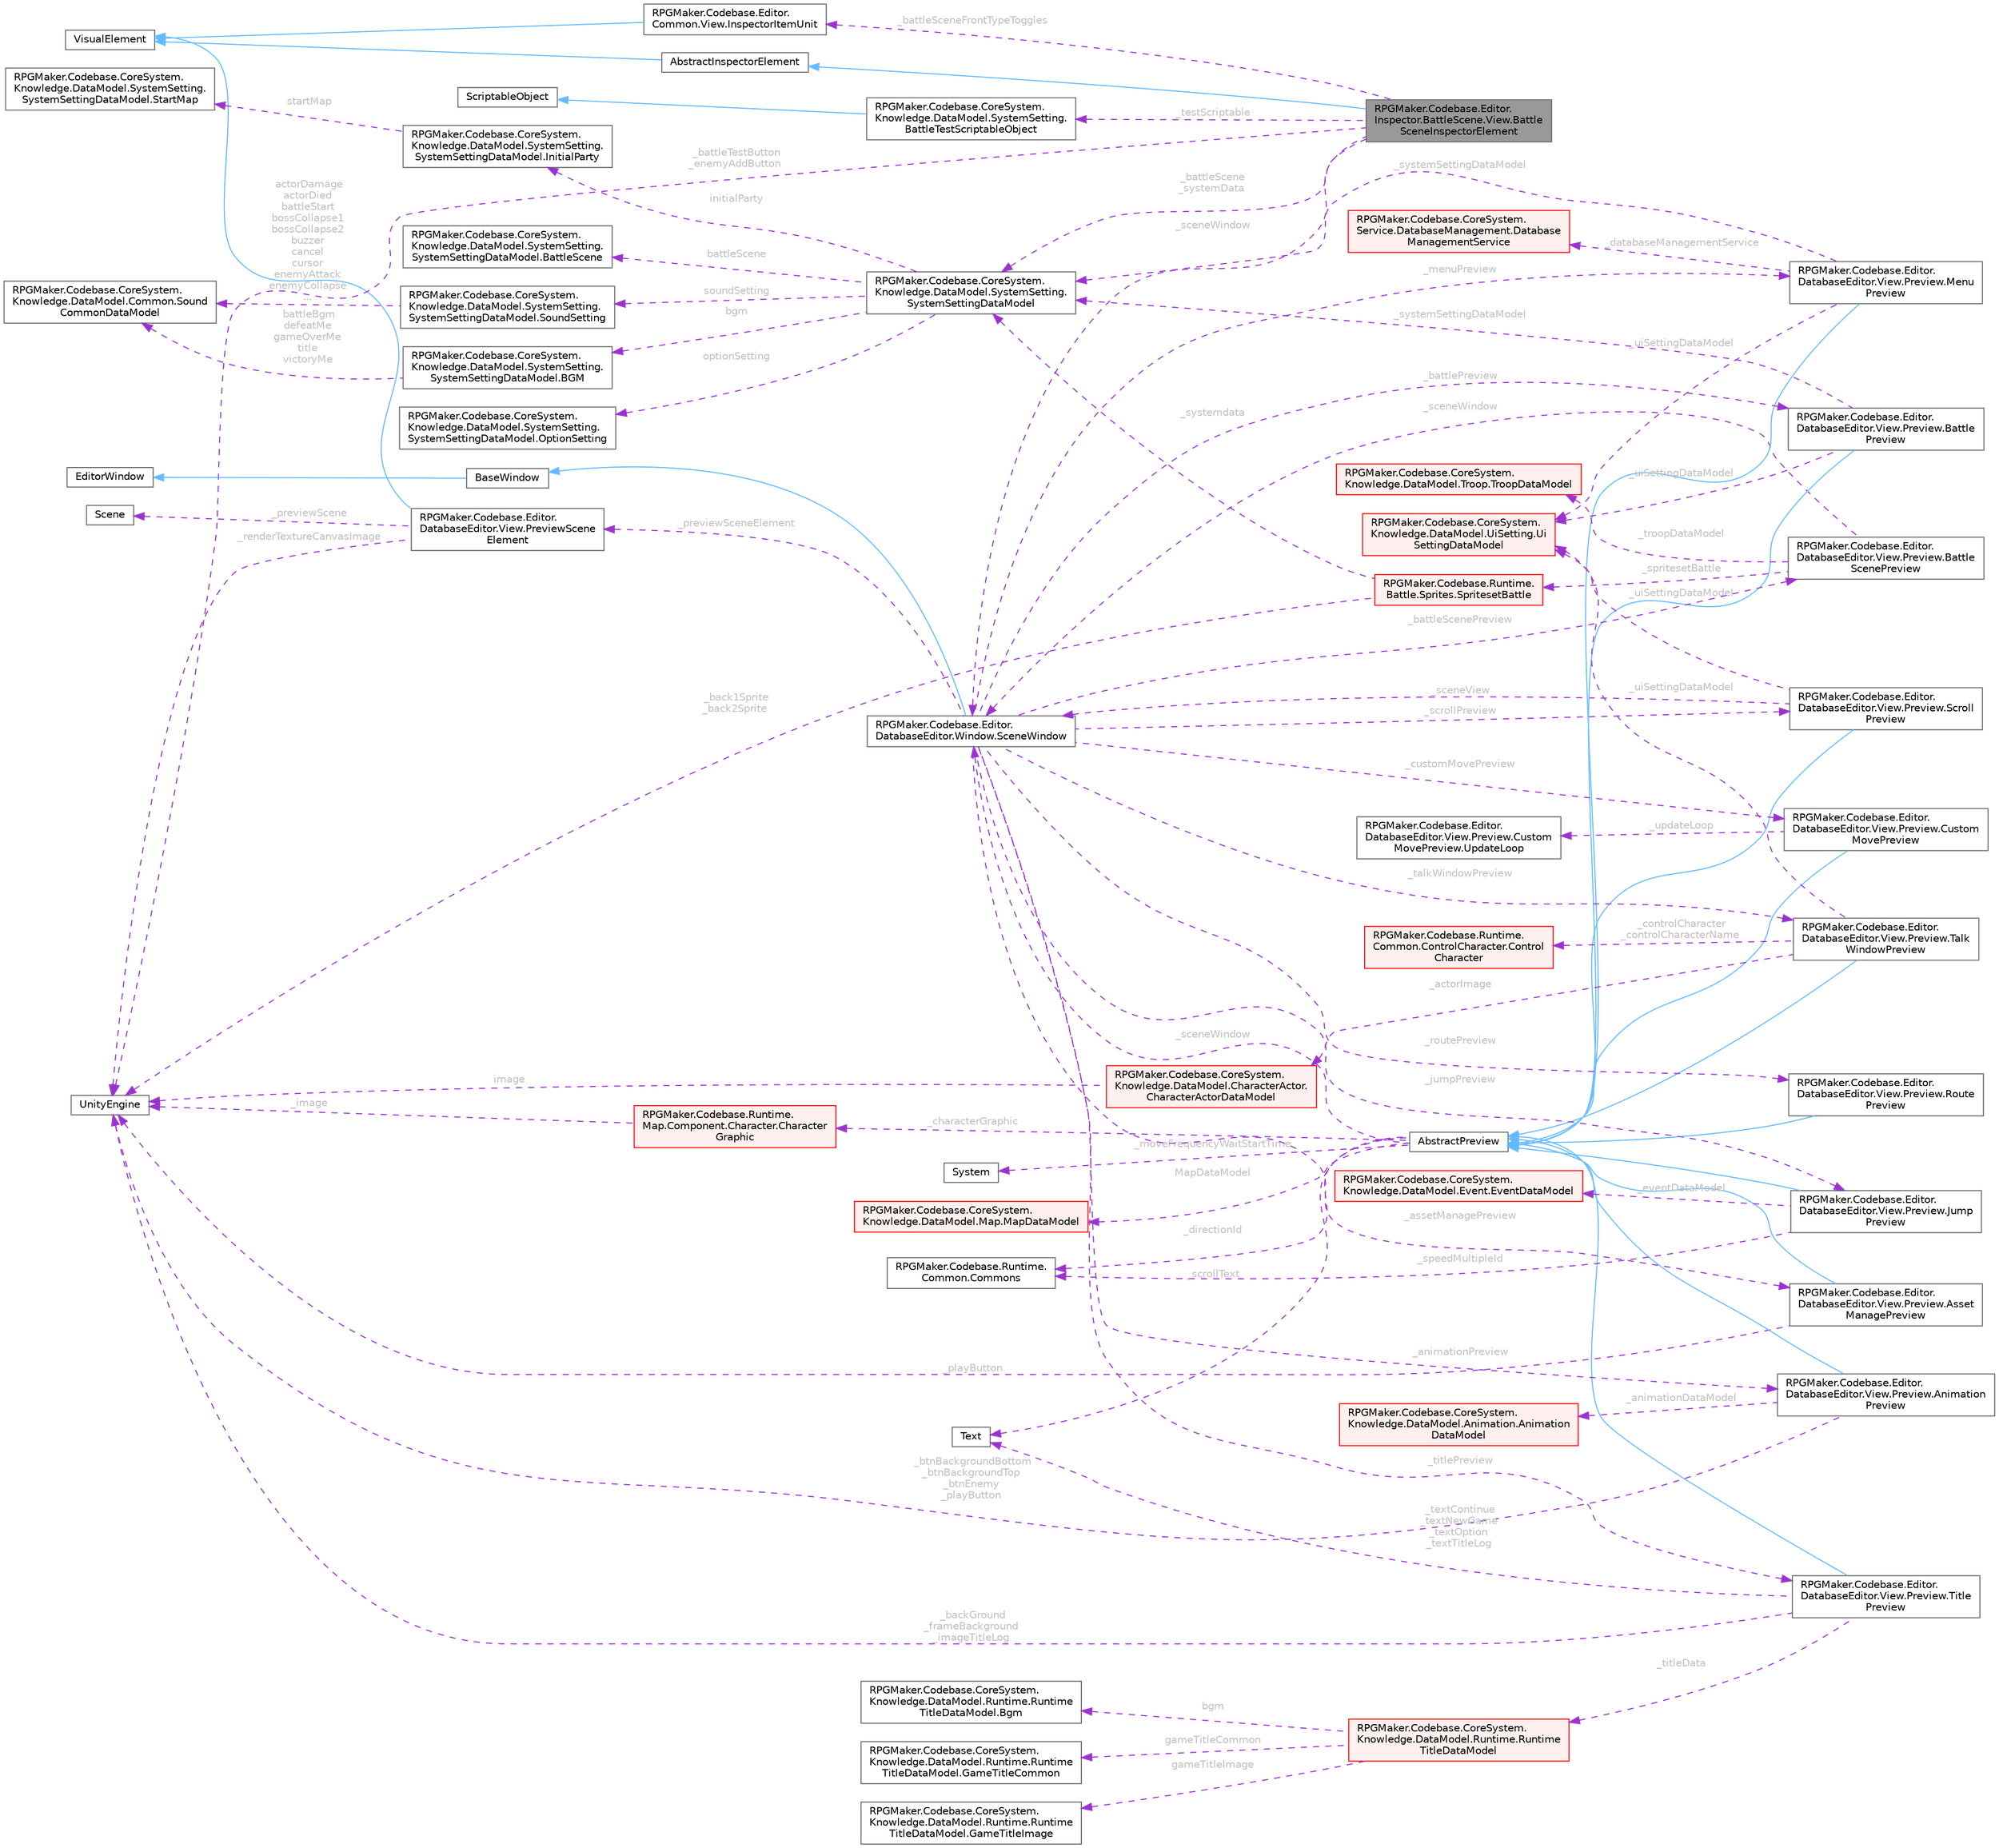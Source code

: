 digraph "RPGMaker.Codebase.Editor.Inspector.BattleScene.View.BattleSceneInspectorElement"
{
 // LATEX_PDF_SIZE
  bgcolor="transparent";
  edge [fontname=Helvetica,fontsize=10,labelfontname=Helvetica,labelfontsize=10];
  node [fontname=Helvetica,fontsize=10,shape=box,height=0.2,width=0.4];
  rankdir="LR";
  Node1 [id="Node000001",label="RPGMaker.Codebase.Editor.\lInspector.BattleScene.View.Battle\lSceneInspectorElement",height=0.2,width=0.4,color="gray40", fillcolor="grey60", style="filled", fontcolor="black",tooltip=" "];
  Node2 -> Node1 [id="edge1_Node000001_Node000002",dir="back",color="steelblue1",style="solid",tooltip=" "];
  Node2 [id="Node000002",label="AbstractInspectorElement",height=0.2,width=0.4,color="gray40", fillcolor="white", style="filled",URL="$d5/d42/class_r_p_g_maker_1_1_codebase_1_1_editor_1_1_inspector_1_1_abstract_inspector_element.html",tooltip=" "];
  Node3 -> Node2 [id="edge2_Node000002_Node000003",dir="back",color="steelblue1",style="solid",tooltip=" "];
  Node3 [id="Node000003",label="VisualElement",height=0.2,width=0.4,color="gray40", fillcolor="white", style="filled",tooltip=" "];
  Node4 -> Node1 [id="edge3_Node000001_Node000004",dir="back",color="darkorchid3",style="dashed",tooltip=" ",label=" _battleScene\n_systemData",fontcolor="grey" ];
  Node4 [id="Node000004",label="RPGMaker.Codebase.CoreSystem.\lKnowledge.DataModel.SystemSetting.\lSystemSettingDataModel",height=0.2,width=0.4,color="gray40", fillcolor="white", style="filled",URL="$d0/dd2/class_r_p_g_maker_1_1_codebase_1_1_core_system_1_1_knowledge_1_1_data_model_1_1_system_setting_1_1_system_setting_data_model.html",tooltip="システム設定データ・モデル"];
  Node5 -> Node4 [id="edge4_Node000004_Node000005",dir="back",color="darkorchid3",style="dashed",tooltip=" ",label=" battleScene",fontcolor="grey" ];
  Node5 [id="Node000005",label="RPGMaker.Codebase.CoreSystem.\lKnowledge.DataModel.SystemSetting.\lSystemSettingDataModel.BattleScene",height=0.2,width=0.4,color="gray40", fillcolor="white", style="filled",URL="$df/d0c/class_r_p_g_maker_1_1_codebase_1_1_core_system_1_1_knowledge_1_1_data_model_1_1_system_setting_17ce0ed53697912195b01e8a552e37932.html",tooltip=" "];
  Node6 -> Node4 [id="edge5_Node000004_Node000006",dir="back",color="darkorchid3",style="dashed",tooltip=" ",label=" bgm",fontcolor="grey" ];
  Node6 [id="Node000006",label="RPGMaker.Codebase.CoreSystem.\lKnowledge.DataModel.SystemSetting.\lSystemSettingDataModel.BGM",height=0.2,width=0.4,color="gray40", fillcolor="white", style="filled",URL="$d8/d7d/class_r_p_g_maker_1_1_codebase_1_1_core_system_1_1_knowledge_1_1_data_model_1_1_system_setting_13c37c0ac7a3e126c1b06c1462a6db3a9.html",tooltip=" "];
  Node7 -> Node6 [id="edge6_Node000006_Node000007",dir="back",color="darkorchid3",style="dashed",tooltip=" ",label=" battleBgm\ndefeatMe\ngameOverMe\ntitle\nvictoryMe",fontcolor="grey" ];
  Node7 [id="Node000007",label="RPGMaker.Codebase.CoreSystem.\lKnowledge.DataModel.Common.Sound\lCommonDataModel",height=0.2,width=0.4,color="gray40", fillcolor="white", style="filled",URL="$df/dcd/class_r_p_g_maker_1_1_codebase_1_1_core_system_1_1_knowledge_1_1_data_model_1_1_common_1_1_sound_common_data_model.html",tooltip="😁 音共通データ・モデル"];
  Node8 -> Node4 [id="edge7_Node000004_Node000008",dir="back",color="darkorchid3",style="dashed",tooltip=" ",label=" initialParty",fontcolor="grey" ];
  Node8 [id="Node000008",label="RPGMaker.Codebase.CoreSystem.\lKnowledge.DataModel.SystemSetting.\lSystemSettingDataModel.InitialParty",height=0.2,width=0.4,color="gray40", fillcolor="white", style="filled",URL="$dc/dfb/class_r_p_g_maker_1_1_codebase_1_1_core_system_1_1_knowledge_1_1_data_model_1_1_system_setting_1539107dbc80fc9072f4fd2f8782921fe.html",tooltip=" "];
  Node9 -> Node8 [id="edge8_Node000008_Node000009",dir="back",color="darkorchid3",style="dashed",tooltip=" ",label=" startMap",fontcolor="grey" ];
  Node9 [id="Node000009",label="RPGMaker.Codebase.CoreSystem.\lKnowledge.DataModel.SystemSetting.\lSystemSettingDataModel.StartMap",height=0.2,width=0.4,color="gray40", fillcolor="white", style="filled",URL="$dd/d74/class_r_p_g_maker_1_1_codebase_1_1_core_system_1_1_knowledge_1_1_data_model_1_1_system_setting_1783ee6b6efe4675c8c39db7c7a3a93f6.html",tooltip=" "];
  Node10 -> Node4 [id="edge9_Node000004_Node000010",dir="back",color="darkorchid3",style="dashed",tooltip=" ",label=" optionSetting",fontcolor="grey" ];
  Node10 [id="Node000010",label="RPGMaker.Codebase.CoreSystem.\lKnowledge.DataModel.SystemSetting.\lSystemSettingDataModel.OptionSetting",height=0.2,width=0.4,color="gray40", fillcolor="white", style="filled",URL="$d8/d86/class_r_p_g_maker_1_1_codebase_1_1_core_system_1_1_knowledge_1_1_data_model_1_1_system_setting_10d0bcdd35160aa829ac5668189dd2dd2.html",tooltip=" "];
  Node11 -> Node4 [id="edge10_Node000004_Node000011",dir="back",color="darkorchid3",style="dashed",tooltip=" ",label=" soundSetting",fontcolor="grey" ];
  Node11 [id="Node000011",label="RPGMaker.Codebase.CoreSystem.\lKnowledge.DataModel.SystemSetting.\lSystemSettingDataModel.SoundSetting",height=0.2,width=0.4,color="gray40", fillcolor="white", style="filled",URL="$d9/d59/class_r_p_g_maker_1_1_codebase_1_1_core_system_1_1_knowledge_1_1_data_model_1_1_system_setting_1fc90e68ad3a4642899cf508b2c75ae0f.html",tooltip=" "];
  Node7 -> Node11 [id="edge11_Node000011_Node000007",dir="back",color="darkorchid3",style="dashed",tooltip=" ",label=" actorDamage\nactorDied\nbattleStart\nbossCollapse1\nbossCollapse2\nbuzzer\ncancel\ncursor\nenemyAttack\nenemyCollapse\n...",fontcolor="grey" ];
  Node12 -> Node1 [id="edge12_Node000001_Node000012",dir="back",color="darkorchid3",style="dashed",tooltip=" ",label=" _testScriptable",fontcolor="grey" ];
  Node12 [id="Node000012",label="RPGMaker.Codebase.CoreSystem.\lKnowledge.DataModel.SystemSetting.\lBattleTestScriptableObject",height=0.2,width=0.4,color="gray40", fillcolor="white", style="filled",URL="$de/d3e/class_r_p_g_maker_1_1_codebase_1_1_core_system_1_1_knowledge_1_1_data_model_1_1_system_setting_1535a77aaaa594e1f00c3ec1892b2e525.html",tooltip="戦闘テスト・スクリプタブル・オブジェクト"];
  Node13 -> Node12 [id="edge13_Node000012_Node000013",dir="back",color="steelblue1",style="solid",tooltip=" "];
  Node13 [id="Node000013",label="ScriptableObject",height=0.2,width=0.4,color="gray40", fillcolor="white", style="filled",tooltip=" "];
  Node14 -> Node1 [id="edge14_Node000001_Node000014",dir="back",color="darkorchid3",style="dashed",tooltip=" ",label=" _battleTestButton\n_enemyAddButton",fontcolor="grey" ];
  Node14 [id="Node000014",label="UnityEngine",height=0.2,width=0.4,color="gray40", fillcolor="white", style="filled",tooltip=" "];
  Node15 -> Node1 [id="edge15_Node000001_Node000015",dir="back",color="darkorchid3",style="dashed",tooltip=" ",label=" _battleSceneFrontTypeToggles",fontcolor="grey" ];
  Node15 [id="Node000015",label="RPGMaker.Codebase.Editor.\lCommon.View.InspectorItemUnit",height=0.2,width=0.4,color="gray40", fillcolor="white", style="filled",URL="$d7/dfc/class_r_p_g_maker_1_1_codebase_1_1_editor_1_1_common_1_1_view_1_1_inspector_item_unit.html",tooltip=" "];
  Node3 -> Node15 [id="edge16_Node000015_Node000003",dir="back",color="steelblue1",style="solid",tooltip=" "];
  Node16 -> Node1 [id="edge17_Node000001_Node000016",dir="back",color="darkorchid3",style="dashed",tooltip=" ",label=" _sceneWindow",fontcolor="grey" ];
  Node16 [id="Node000016",label="RPGMaker.Codebase.Editor.\lDatabaseEditor.Window.SceneWindow",height=0.2,width=0.4,color="gray40", fillcolor="white", style="filled",URL="$de/d38/class_r_p_g_maker_1_1_codebase_1_1_editor_1_1_database_editor_1_1_window_1_1_scene_window.html",tooltip="データベースエディター用シーンウィンドウ."];
  Node17 -> Node16 [id="edge18_Node000016_Node000017",dir="back",color="steelblue1",style="solid",tooltip=" "];
  Node17 [id="Node000017",label="BaseWindow",height=0.2,width=0.4,color="gray40", fillcolor="white", style="filled",URL="$de/d8f/class_r_p_g_maker_1_1_codebase_1_1_editor_1_1_common_1_1_base_window.html",tooltip="メニュー、ヒエラルキー、シーン、インスペクターウィンドウの基底抽象クラス."];
  Node18 -> Node17 [id="edge19_Node000017_Node000018",dir="back",color="steelblue1",style="solid",tooltip=" "];
  Node18 [id="Node000018",label="EditorWindow",height=0.2,width=0.4,color="gray40", fillcolor="white", style="filled",tooltip=" "];
  Node19 -> Node16 [id="edge20_Node000016_Node000019",dir="back",color="darkorchid3",style="dashed",tooltip=" ",label=" _titlePreview",fontcolor="grey" ];
  Node19 [id="Node000019",label="RPGMaker.Codebase.Editor.\lDatabaseEditor.View.Preview.Title\lPreview",height=0.2,width=0.4,color="gray40", fillcolor="white", style="filled",URL="$df/d87/class_r_p_g_maker_1_1_codebase_1_1_editor_1_1_database_editor_1_1_view_1_1_preview_1_1_title_preview.html",tooltip="タイトル用のプレビュー"];
  Node20 -> Node19 [id="edge21_Node000019_Node000020",dir="back",color="steelblue1",style="solid",tooltip=" "];
  Node20 [id="Node000020",label="AbstractPreview",height=0.2,width=0.4,color="gray40", fillcolor="white", style="filled",URL="$d3/dfd/class_r_p_g_maker_1_1_codebase_1_1_editor_1_1_database_editor_1_1_view_1_1_preview_1_1_abstract_preview.html",tooltip=" "];
  Node21 -> Node20 [id="edge22_Node000020_Node000021",dir="back",color="darkorchid3",style="dashed",tooltip=" ",label=" _characterGraphic",fontcolor="grey" ];
  Node21 [id="Node000021",label="RPGMaker.Codebase.Runtime.\lMap.Component.Character.Character\lGraphic",height=0.2,width=0.4,color="red", fillcolor="#FFF0F0", style="filled",URL="$da/d44/class_r_p_g_maker_1_1_codebase_1_1_runtime_1_1_map_1_1_component_1_1_character_1_1_character_graphic.html",tooltip="キャラクター・グラフィック"];
  Node14 -> Node21 [id="edge23_Node000021_Node000014",dir="back",color="darkorchid3",style="dashed",tooltip=" ",label=" _image",fontcolor="grey" ];
  Node16 -> Node20 [id="edge24_Node000020_Node000016",dir="back",color="darkorchid3",style="dashed",tooltip=" ",label=" _sceneWindow",fontcolor="grey" ];
  Node24 -> Node20 [id="edge25_Node000020_Node000024",dir="back",color="darkorchid3",style="dashed",tooltip=" ",label=" _scrollText",fontcolor="grey" ];
  Node24 [id="Node000024",label="Text",height=0.2,width=0.4,color="gray40", fillcolor="white", style="filled",tooltip=" "];
  Node25 -> Node20 [id="edge26_Node000020_Node000025",dir="back",color="darkorchid3",style="dashed",tooltip=" ",label=" _directionId",fontcolor="grey" ];
  Node25 [id="Node000025",label="RPGMaker.Codebase.Runtime.\lCommon.Commons",height=0.2,width=0.4,color="gray40", fillcolor="white", style="filled",URL="$d8/d0e/class_r_p_g_maker_1_1_codebase_1_1_runtime_1_1_common_1_1_commons.html",tooltip="Runtime, Editorのプレビュー, EditorのUIで共用するもの。"];
  Node26 -> Node20 [id="edge27_Node000020_Node000026",dir="back",color="darkorchid3",style="dashed",tooltip=" ",label=" _moveFrequencyWaitStartTime",fontcolor="grey" ];
  Node26 [id="Node000026",label="System",height=0.2,width=0.4,color="gray40", fillcolor="white", style="filled",tooltip=" "];
  Node27 -> Node20 [id="edge28_Node000020_Node000027",dir="back",color="darkorchid3",style="dashed",tooltip=" ",label=" MapDataModel",fontcolor="grey" ];
  Node27 [id="Node000027",label="RPGMaker.Codebase.CoreSystem.\lKnowledge.DataModel.Map.MapDataModel",height=0.2,width=0.4,color="red", fillcolor="#FFF0F0", style="filled",URL="$d8/d51/class_r_p_g_maker_1_1_codebase_1_1_core_system_1_1_knowledge_1_1_data_model_1_1_map_1_1_map_data_model.html",tooltip="😁 マップ・データ・モデル"];
  Node14 -> Node19 [id="edge29_Node000019_Node000014",dir="back",color="darkorchid3",style="dashed",tooltip=" ",label=" _backGround\n_frameBackground\n_imageTitleLog",fontcolor="grey" ];
  Node24 -> Node19 [id="edge30_Node000019_Node000024",dir="back",color="darkorchid3",style="dashed",tooltip=" ",label=" _textContinue\n_textNewGame\n_textOption\n_textTitleLog",fontcolor="grey" ];
  Node33 -> Node19 [id="edge31_Node000019_Node000033",dir="back",color="darkorchid3",style="dashed",tooltip=" ",label=" _titleData",fontcolor="grey" ];
  Node33 [id="Node000033",label="RPGMaker.Codebase.CoreSystem.\lKnowledge.DataModel.Runtime.Runtime\lTitleDataModel",height=0.2,width=0.4,color="red", fillcolor="#FFF0F0", style="filled",URL="$d7/da2/class_r_p_g_maker_1_1_codebase_1_1_core_system_1_1_knowledge_1_1_data_model_1_1_runtime_1_1_runtime_title_data_model.html",tooltip="実行時タイトル・データ・モデル"];
  Node34 -> Node33 [id="edge32_Node000033_Node000034",dir="back",color="darkorchid3",style="dashed",tooltip=" ",label=" bgm",fontcolor="grey" ];
  Node34 [id="Node000034",label="RPGMaker.Codebase.CoreSystem.\lKnowledge.DataModel.Runtime.Runtime\lTitleDataModel.Bgm",height=0.2,width=0.4,color="gray40", fillcolor="white", style="filled",URL="$d7/d29/class_r_p_g_maker_1_1_codebase_1_1_core_system_1_1_knowledge_1_1_data_model_1_1_runtime_1_1_runtime_title_data_model_1_1_bgm.html",tooltip=" "];
  Node35 -> Node33 [id="edge33_Node000033_Node000035",dir="back",color="darkorchid3",style="dashed",tooltip=" ",label=" gameTitleCommon",fontcolor="grey" ];
  Node35 [id="Node000035",label="RPGMaker.Codebase.CoreSystem.\lKnowledge.DataModel.Runtime.Runtime\lTitleDataModel.GameTitleCommon",height=0.2,width=0.4,color="gray40", fillcolor="white", style="filled",URL="$d7/d9f/class_r_p_g_maker_1_1_codebase_1_1_core_system_1_1_knowledge_1_1_data_model_1_1_runtime_1_1_runtb074bf3068689fc7f970101bf5a7539e.html",tooltip=" "];
  Node36 -> Node33 [id="edge34_Node000033_Node000036",dir="back",color="darkorchid3",style="dashed",tooltip=" ",label=" gameTitleImage",fontcolor="grey" ];
  Node36 [id="Node000036",label="RPGMaker.Codebase.CoreSystem.\lKnowledge.DataModel.Runtime.Runtime\lTitleDataModel.GameTitleImage",height=0.2,width=0.4,color="gray40", fillcolor="white", style="filled",URL="$d1/d05/class_r_p_g_maker_1_1_codebase_1_1_core_system_1_1_knowledge_1_1_data_model_1_1_runtime_1_1_runt63450857d5c1b059f2effacc4ba76fdb.html",tooltip=" "];
  Node45 -> Node16 [id="edge35_Node000016_Node000045",dir="back",color="darkorchid3",style="dashed",tooltip=" ",label=" _assetManagePreview",fontcolor="grey" ];
  Node45 [id="Node000045",label="RPGMaker.Codebase.Editor.\lDatabaseEditor.View.Preview.Asset\lManagePreview",height=0.2,width=0.4,color="gray40", fillcolor="white", style="filled",URL="$d1/d66/class_r_p_g_maker_1_1_codebase_1_1_editor_1_1_database_editor_1_1_view_1_1_preview_1_1_asset_manage_preview.html",tooltip=" "];
  Node20 -> Node45 [id="edge36_Node000045_Node000020",dir="back",color="steelblue1",style="solid",tooltip=" "];
  Node14 -> Node45 [id="edge37_Node000045_Node000014",dir="back",color="darkorchid3",style="dashed",tooltip=" ",label=" _playButton",fontcolor="grey" ];
  Node46 -> Node16 [id="edge38_Node000016_Node000046",dir="back",color="darkorchid3",style="dashed",tooltip=" ",label=" _menuPreview",fontcolor="grey" ];
  Node46 [id="Node000046",label="RPGMaker.Codebase.Editor.\lDatabaseEditor.View.Preview.Menu\lPreview",height=0.2,width=0.4,color="gray40", fillcolor="white", style="filled",URL="$d8/dc3/class_r_p_g_maker_1_1_codebase_1_1_editor_1_1_database_editor_1_1_view_1_1_preview_1_1_menu_preview.html",tooltip="タイトル用のプレビュー"];
  Node20 -> Node46 [id="edge39_Node000046_Node000020",dir="back",color="steelblue1",style="solid",tooltip=" "];
  Node47 -> Node46 [id="edge40_Node000046_Node000047",dir="back",color="darkorchid3",style="dashed",tooltip=" ",label=" _databaseManagementService",fontcolor="grey" ];
  Node47 [id="Node000047",label="RPGMaker.Codebase.CoreSystem.\lService.DatabaseManagement.Database\lManagementService",height=0.2,width=0.4,color="red", fillcolor="#FFF0F0", style="filled",URL="$db/db0/class_r_p_g_maker_1_1_codebase_1_1_core_system_1_1_service_1_1_database_management_1_1_database_management_service.html",tooltip=" "];
  Node4 -> Node46 [id="edge41_Node000046_Node000004",dir="back",color="darkorchid3",style="dashed",tooltip=" ",label=" _systemSettingDataModel",fontcolor="grey" ];
  Node83 -> Node46 [id="edge42_Node000046_Node000083",dir="back",color="darkorchid3",style="dashed",tooltip=" ",label=" _uiSettingDataModel",fontcolor="grey" ];
  Node83 [id="Node000083",label="RPGMaker.Codebase.CoreSystem.\lKnowledge.DataModel.UiSetting.Ui\lSettingDataModel",height=0.2,width=0.4,color="red", fillcolor="#FFF0F0", style="filled",URL="$db/dd5/class_r_p_g_maker_1_1_codebase_1_1_core_system_1_1_knowledge_1_1_data_model_1_1_ui_setting_1_1_ui_setting_data_model.html",tooltip="ユーザー・インターフェース・設定データ・モデル"];
  Node93 -> Node16 [id="edge43_Node000016_Node000093",dir="back",color="darkorchid3",style="dashed",tooltip=" ",label=" _battlePreview",fontcolor="grey" ];
  Node93 [id="Node000093",label="RPGMaker.Codebase.Editor.\lDatabaseEditor.View.Preview.Battle\lPreview",height=0.2,width=0.4,color="gray40", fillcolor="white", style="filled",URL="$d5/dc1/class_r_p_g_maker_1_1_codebase_1_1_editor_1_1_database_editor_1_1_view_1_1_preview_1_1_battle_preview.html",tooltip="ゲーム用のプレビュー"];
  Node20 -> Node93 [id="edge44_Node000093_Node000020",dir="back",color="steelblue1",style="solid",tooltip=" "];
  Node83 -> Node93 [id="edge45_Node000093_Node000083",dir="back",color="darkorchid3",style="dashed",tooltip=" ",label=" _uiSettingDataModel",fontcolor="grey" ];
  Node4 -> Node93 [id="edge46_Node000093_Node000004",dir="back",color="darkorchid3",style="dashed",tooltip=" ",label=" _systemSettingDataModel",fontcolor="grey" ];
  Node94 -> Node16 [id="edge47_Node000016_Node000094",dir="back",color="darkorchid3",style="dashed",tooltip=" ",label=" _battleScenePreview",fontcolor="grey" ];
  Node94 [id="Node000094",label="RPGMaker.Codebase.Editor.\lDatabaseEditor.View.Preview.Battle\lScenePreview",height=0.2,width=0.4,color="gray40", fillcolor="white", style="filled",URL="$d4/dea/class_r_p_g_maker_1_1_codebase_1_1_editor_1_1_database_editor_1_1_view_1_1_preview_1_1_battle_scene_preview.html",tooltip="バトルシーン用のプレビュー"];
  Node95 -> Node94 [id="edge48_Node000094_Node000095",dir="back",color="darkorchid3",style="dashed",tooltip=" ",label=" _spritesetBattle",fontcolor="grey" ];
  Node95 [id="Node000095",label="RPGMaker.Codebase.Runtime.\lBattle.Sprites.SpritesetBattle",height=0.2,width=0.4,color="red", fillcolor="#FFF0F0", style="filled",URL="$de/ddd/class_r_p_g_maker_1_1_codebase_1_1_runtime_1_1_battle_1_1_sprites_1_1_spriteset_battle.html",tooltip="戦闘シーン用のスプライトセット。[背景][アクター][敵キャラ]を含む Unite用に作り替えている"];
  Node14 -> Node95 [id="edge49_Node000095_Node000014",dir="back",color="darkorchid3",style="dashed",tooltip=" ",label=" _back1Sprite\n_back2Sprite",fontcolor="grey" ];
  Node4 -> Node95 [id="edge50_Node000095_Node000004",dir="back",color="darkorchid3",style="dashed",tooltip=" ",label=" _systemdata",fontcolor="grey" ];
  Node128 -> Node94 [id="edge51_Node000094_Node000128",dir="back",color="darkorchid3",style="dashed",tooltip=" ",label=" _troopDataModel",fontcolor="grey" ];
  Node128 [id="Node000128",label="RPGMaker.Codebase.CoreSystem.\lKnowledge.DataModel.Troop.TroopDataModel",height=0.2,width=0.4,color="red", fillcolor="#FFF0F0", style="filled",URL="$d6/da9/class_r_p_g_maker_1_1_codebase_1_1_core_system_1_1_knowledge_1_1_data_model_1_1_troop_1_1_troop_data_model.html",tooltip="部隊データ・モデル"];
  Node16 -> Node94 [id="edge52_Node000094_Node000016",dir="back",color="darkorchid3",style="dashed",tooltip=" ",label=" _sceneWindow",fontcolor="grey" ];
  Node129 -> Node16 [id="edge53_Node000016_Node000129",dir="back",color="darkorchid3",style="dashed",tooltip=" ",label=" _talkWindowPreview",fontcolor="grey" ];
  Node129 [id="Node000129",label="RPGMaker.Codebase.Editor.\lDatabaseEditor.View.Preview.Talk\lWindowPreview",height=0.2,width=0.4,color="gray40", fillcolor="white", style="filled",URL="$dd/da6/class_r_p_g_maker_1_1_codebase_1_1_editor_1_1_database_editor_1_1_view_1_1_preview_1_1_talk_window_preview.html",tooltip="会話ウィンドウ用のプレビュー"];
  Node20 -> Node129 [id="edge54_Node000129_Node000020",dir="back",color="steelblue1",style="solid",tooltip=" "];
  Node83 -> Node129 [id="edge55_Node000129_Node000083",dir="back",color="darkorchid3",style="dashed",tooltip=" ",label=" _uiSettingDataModel",fontcolor="grey" ];
  Node130 -> Node129 [id="edge56_Node000129_Node000130",dir="back",color="darkorchid3",style="dashed",tooltip=" ",label=" _actorImage",fontcolor="grey" ];
  Node130 [id="Node000130",label="RPGMaker.Codebase.CoreSystem.\lKnowledge.DataModel.CharacterActor.\lCharacterActorDataModel",height=0.2,width=0.4,color="red", fillcolor="#FFF0F0", style="filled",URL="$de/d3a/class_r_p_g_maker_1_1_codebase_1_1_core_system_1_1_knowledge_1_1_data_model_1_1_character_actor_1_1_character_actor_data_model.html",tooltip="😁 キャラクター・アクター・データ・モデル"];
  Node14 -> Node130 [id="edge57_Node000130_Node000014",dir="back",color="darkorchid3",style="dashed",tooltip=" ",label=" image",fontcolor="grey" ];
  Node132 -> Node129 [id="edge58_Node000129_Node000132",dir="back",color="darkorchid3",style="dashed",tooltip=" ",label=" _controlCharacter\n_controlCharacterName",fontcolor="grey" ];
  Node132 [id="Node000132",label="RPGMaker.Codebase.Runtime.\lCommon.ControlCharacter.Control\lCharacter",height=0.2,width=0.4,color="red", fillcolor="#FFF0F0", style="filled",URL="$d2/dcb/class_r_p_g_maker_1_1_codebase_1_1_runtime_1_1_common_1_1_control_character_1_1_control_character.html",tooltip="制御キャラクター"];
  Node136 -> Node16 [id="edge59_Node000016_Node000136",dir="back",color="darkorchid3",style="dashed",tooltip=" ",label=" _scrollPreview",fontcolor="grey" ];
  Node136 [id="Node000136",label="RPGMaker.Codebase.Editor.\lDatabaseEditor.View.Preview.Scroll\lPreview",height=0.2,width=0.4,color="gray40", fillcolor="white", style="filled",URL="$d3/d80/class_r_p_g_maker_1_1_codebase_1_1_editor_1_1_database_editor_1_1_view_1_1_preview_1_1_scroll_preview.html",tooltip=" "];
  Node20 -> Node136 [id="edge60_Node000136_Node000020",dir="back",color="steelblue1",style="solid",tooltip=" "];
  Node16 -> Node136 [id="edge61_Node000136_Node000016",dir="back",color="darkorchid3",style="dashed",tooltip=" ",label=" _sceneView",fontcolor="grey" ];
  Node83 -> Node136 [id="edge62_Node000136_Node000083",dir="back",color="darkorchid3",style="dashed",tooltip=" ",label=" _uiSettingDataModel",fontcolor="grey" ];
  Node137 -> Node16 [id="edge63_Node000016_Node000137",dir="back",color="darkorchid3",style="dashed",tooltip=" ",label=" _jumpPreview",fontcolor="grey" ];
  Node137 [id="Node000137",label="RPGMaker.Codebase.Editor.\lDatabaseEditor.View.Preview.Jump\lPreview",height=0.2,width=0.4,color="gray40", fillcolor="white", style="filled",URL="$da/d33/class_r_p_g_maker_1_1_codebase_1_1_editor_1_1_database_editor_1_1_view_1_1_preview_1_1_jump_preview.html",tooltip="イベントコマンド『ジャンプ』のプレビュー。"];
  Node20 -> Node137 [id="edge64_Node000137_Node000020",dir="back",color="steelblue1",style="solid",tooltip=" "];
  Node25 -> Node137 [id="edge65_Node000137_Node000025",dir="back",color="darkorchid3",style="dashed",tooltip=" ",label=" _speedMultipleId",fontcolor="grey" ];
  Node138 -> Node137 [id="edge66_Node000137_Node000138",dir="back",color="darkorchid3",style="dashed",tooltip=" ",label=" _eventDataModel",fontcolor="grey" ];
  Node138 [id="Node000138",label="RPGMaker.Codebase.CoreSystem.\lKnowledge.DataModel.Event.EventDataModel",height=0.2,width=0.4,color="red", fillcolor="#FFF0F0", style="filled",URL="$d3/d9a/class_r_p_g_maker_1_1_codebase_1_1_core_system_1_1_knowledge_1_1_data_model_1_1_event_1_1_event_data_model.html",tooltip="😁 イベント・データ・モデル"];
  Node139 -> Node16 [id="edge67_Node000016_Node000139",dir="back",color="darkorchid3",style="dashed",tooltip=" ",label=" _routePreview",fontcolor="grey" ];
  Node139 [id="Node000139",label="RPGMaker.Codebase.Editor.\lDatabaseEditor.View.Preview.Route\lPreview",height=0.2,width=0.4,color="gray40", fillcolor="white", style="filled",URL="$d1/d5c/class_r_p_g_maker_1_1_codebase_1_1_editor_1_1_database_editor_1_1_view_1_1_preview_1_1_route_preview.html",tooltip=" "];
  Node20 -> Node139 [id="edge68_Node000139_Node000020",dir="back",color="steelblue1",style="solid",tooltip=" "];
  Node140 -> Node16 [id="edge69_Node000016_Node000140",dir="back",color="darkorchid3",style="dashed",tooltip=" ",label=" _animationPreview",fontcolor="grey" ];
  Node140 [id="Node000140",label="RPGMaker.Codebase.Editor.\lDatabaseEditor.View.Preview.Animation\lPreview",height=0.2,width=0.4,color="gray40", fillcolor="white", style="filled",URL="$d3/dc8/class_r_p_g_maker_1_1_codebase_1_1_editor_1_1_database_editor_1_1_view_1_1_preview_1_1_animation_preview.html",tooltip=" "];
  Node20 -> Node140 [id="edge70_Node000140_Node000020",dir="back",color="steelblue1",style="solid",tooltip=" "];
  Node14 -> Node140 [id="edge71_Node000140_Node000014",dir="back",color="darkorchid3",style="dashed",tooltip=" ",label=" _btnBackgroundBottom\n_btnBackgroundTop\n_btnEnemy\n_playButton",fontcolor="grey" ];
  Node141 -> Node140 [id="edge72_Node000140_Node000141",dir="back",color="darkorchid3",style="dashed",tooltip=" ",label=" _animationDataModel",fontcolor="grey" ];
  Node141 [id="Node000141",label="RPGMaker.Codebase.CoreSystem.\lKnowledge.DataModel.Animation.Animation\lDataModel",height=0.2,width=0.4,color="red", fillcolor="#FFF0F0", style="filled",URL="$db/dab/class_r_p_g_maker_1_1_codebase_1_1_core_system_1_1_knowledge_1_1_data_model_1_1_animation_1_1_animation_data_model.html",tooltip="😁 アニメーション・データ・モデル"];
  Node142 -> Node16 [id="edge73_Node000016_Node000142",dir="back",color="darkorchid3",style="dashed",tooltip=" ",label=" _customMovePreview",fontcolor="grey" ];
  Node142 [id="Node000142",label="RPGMaker.Codebase.Editor.\lDatabaseEditor.View.Preview.Custom\lMovePreview",height=0.2,width=0.4,color="gray40", fillcolor="white", style="filled",URL="$d3/dc0/class_r_p_g_maker_1_1_codebase_1_1_editor_1_1_database_editor_1_1_view_1_1_preview_1_1_custom_move_preview.html",tooltip=" "];
  Node20 -> Node142 [id="edge74_Node000142_Node000020",dir="back",color="steelblue1",style="solid",tooltip=" "];
  Node143 -> Node142 [id="edge75_Node000142_Node000143",dir="back",color="darkorchid3",style="dashed",tooltip=" ",label=" _updateLoop",fontcolor="grey" ];
  Node143 [id="Node000143",label="RPGMaker.Codebase.Editor.\lDatabaseEditor.View.Preview.Custom\lMovePreview.UpdateLoop",height=0.2,width=0.4,color="gray40", fillcolor="white", style="filled",URL="$db/df0/class_r_p_g_maker_1_1_codebase_1_1_editor_1_1_database_editor_1_1_view_1_1_preview_1_1_custom_move_preview_1_1_update_loop.html",tooltip=" "];
  Node144 -> Node16 [id="edge76_Node000016_Node000144",dir="back",color="darkorchid3",style="dashed",tooltip=" ",label=" _previewSceneElement",fontcolor="grey" ];
  Node144 [id="Node000144",label="RPGMaker.Codebase.Editor.\lDatabaseEditor.View.PreviewScene\lElement",height=0.2,width=0.4,color="gray40", fillcolor="white", style="filled",URL="$d1/d39/class_r_p_g_maker_1_1_codebase_1_1_editor_1_1_database_editor_1_1_view_1_1_preview_scene_element.html",tooltip="プレビューシーンを持ったVisualElement。"];
  Node3 -> Node144 [id="edge77_Node000144_Node000003",dir="back",color="steelblue1",style="solid",tooltip=" "];
  Node145 -> Node144 [id="edge78_Node000144_Node000145",dir="back",color="darkorchid3",style="dashed",tooltip=" ",label=" _previewScene",fontcolor="grey" ];
  Node145 [id="Node000145",label="Scene",height=0.2,width=0.4,color="gray40", fillcolor="white", style="filled",tooltip=" "];
  Node14 -> Node144 [id="edge79_Node000144_Node000014",dir="back",color="darkorchid3",style="dashed",tooltip=" ",label=" _renderTextureCanvasImage",fontcolor="grey" ];
}
